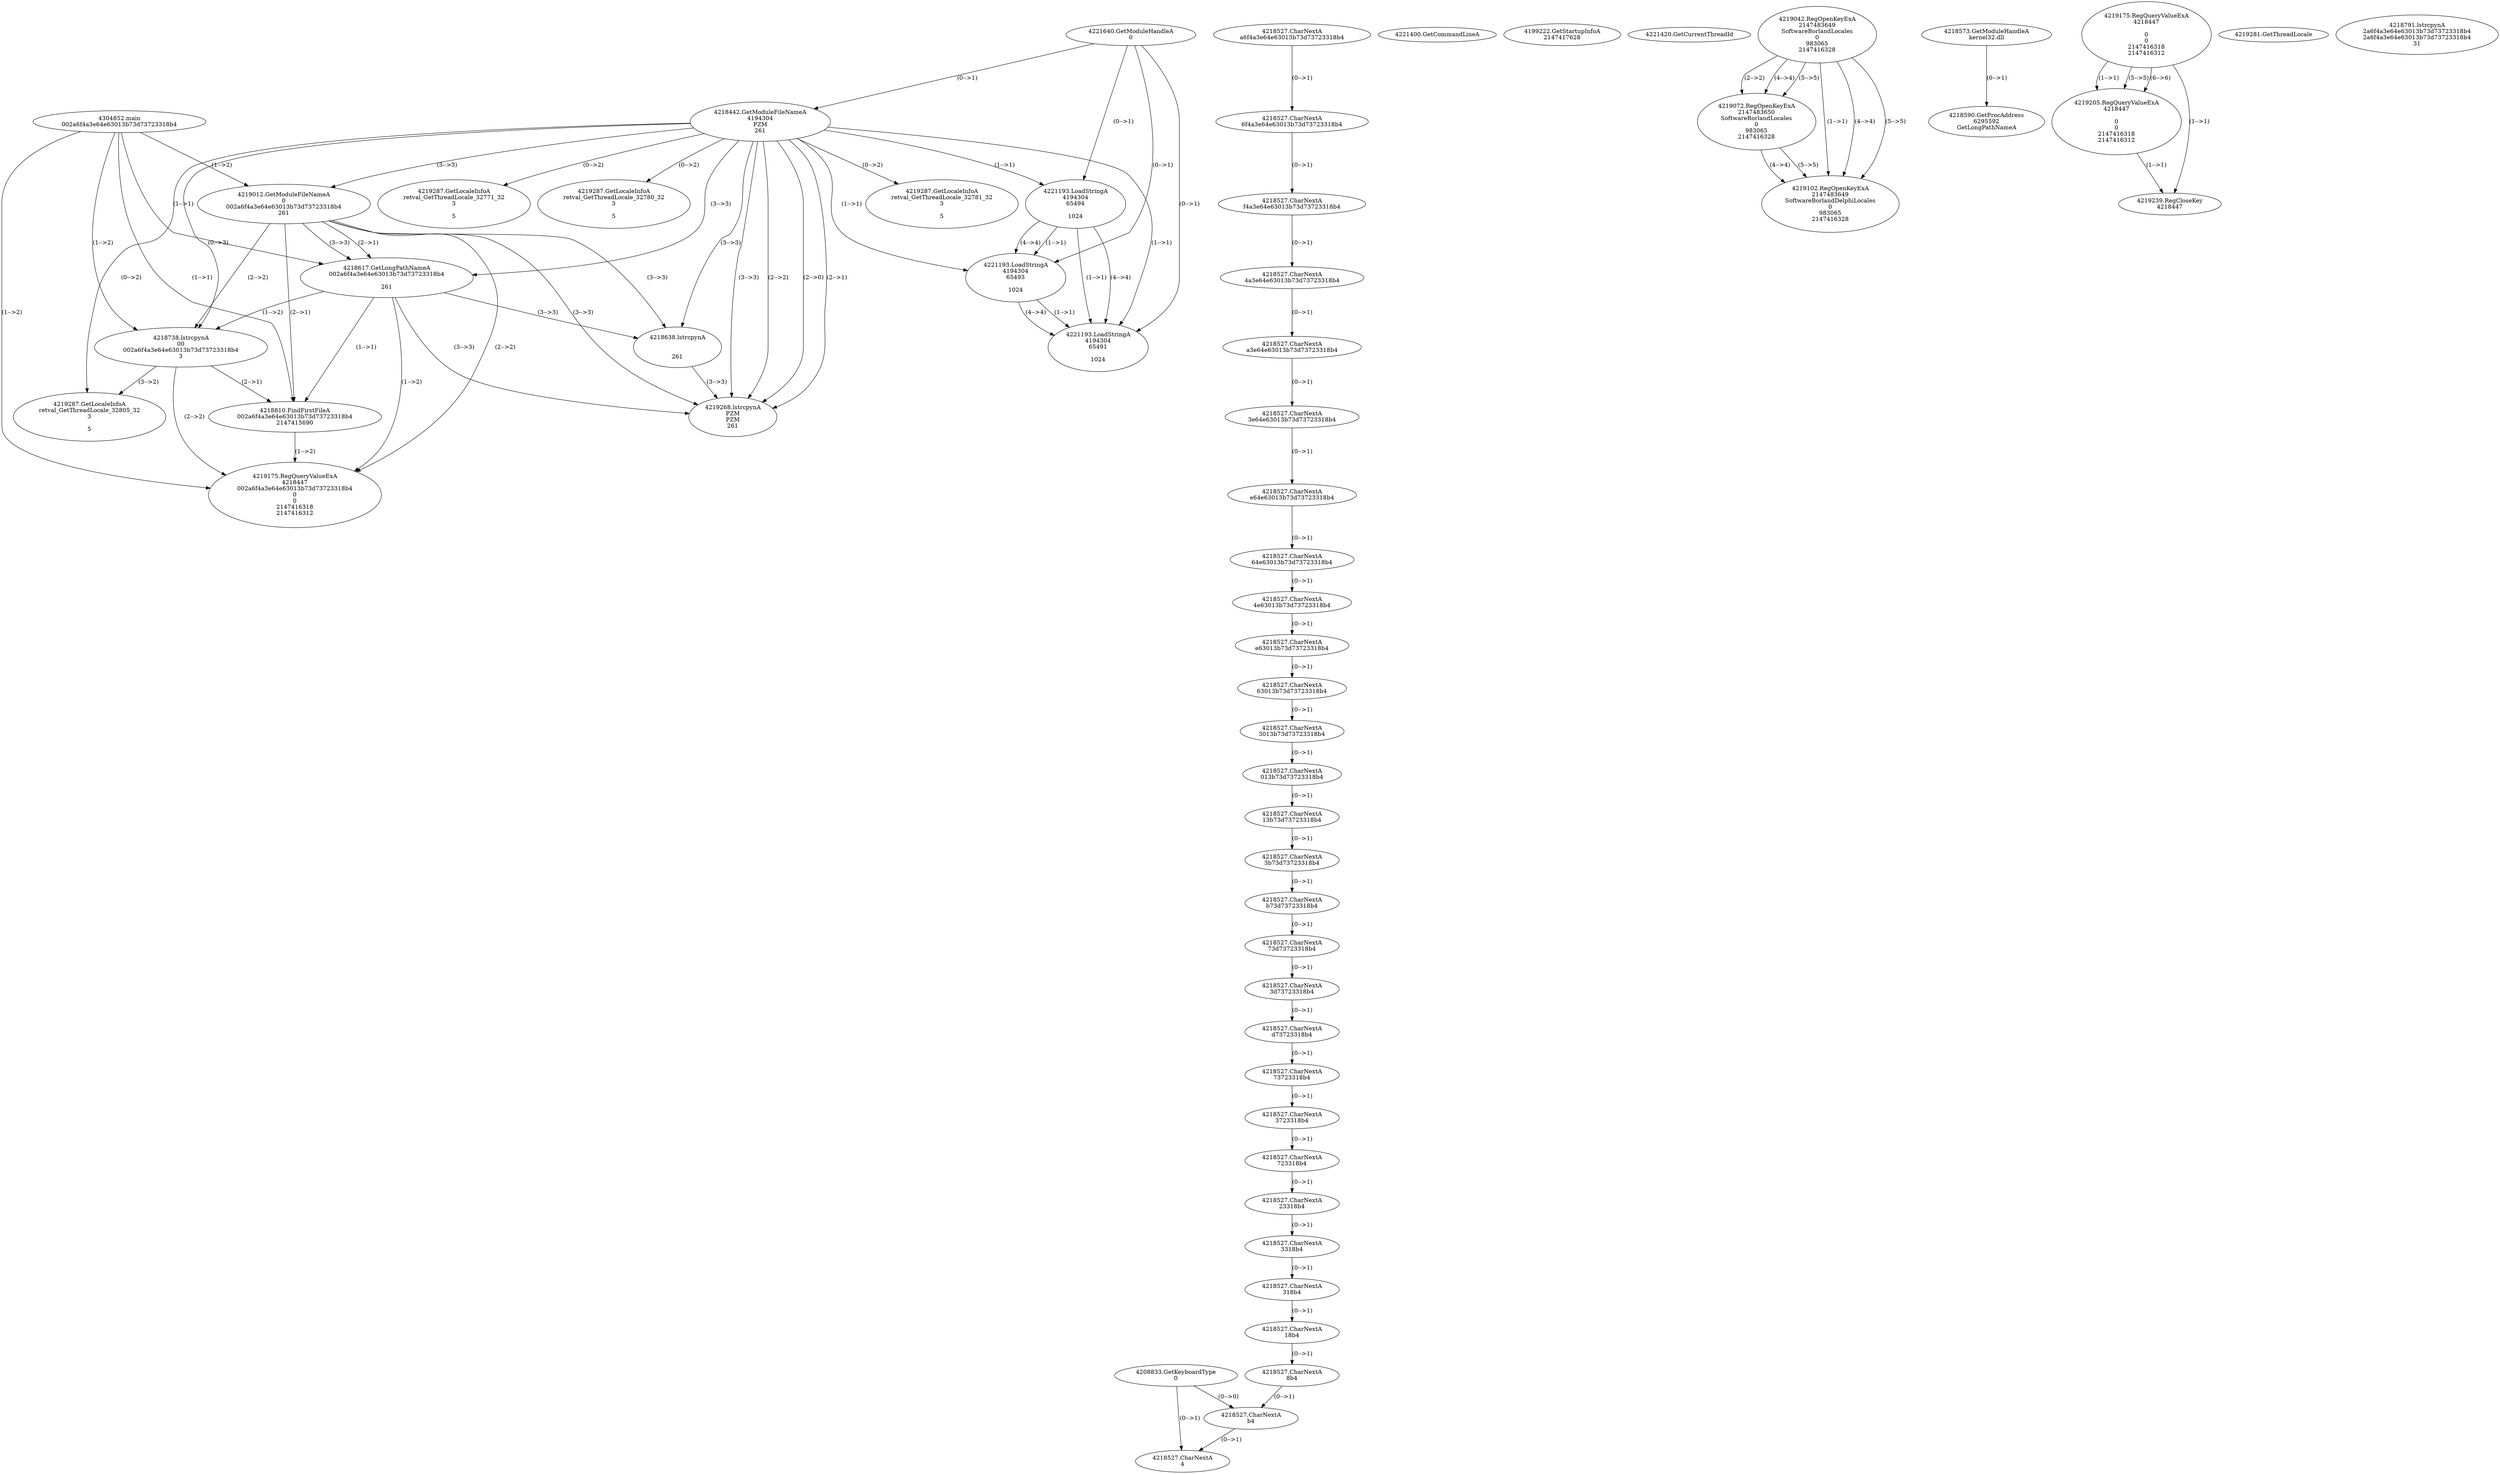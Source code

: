 // Global SCDG with merge call
digraph {
	0 [label="4304852.main
002a6f4a3e64e63013b73d73723318b4"]
	1 [label="4221640.GetModuleHandleA
0"]
	2 [label="4208833.GetKeyboardType
0"]
	3 [label="4221400.GetCommandLineA
"]
	4 [label="4199222.GetStartupInfoA
2147417628"]
	5 [label="4221420.GetCurrentThreadId
"]
	6 [label="4218442.GetModuleFileNameA
4194304
PZM
261"]
	1 -> 6 [label="(0-->1)"]
	7 [label="4219012.GetModuleFileNameA
0
002a6f4a3e64e63013b73d73723318b4
261"]
	0 -> 7 [label="(1-->2)"]
	6 -> 7 [label="(3-->3)"]
	8 [label="4219042.RegOpenKeyExA
2147483649
Software\Borland\Locales
0
983065
2147416328"]
	9 [label="4218573.GetModuleHandleA
kernel32.dll"]
	10 [label="4218590.GetProcAddress
6295592
GetLongPathNameA"]
	9 -> 10 [label="(0-->1)"]
	11 [label="4218617.GetLongPathNameA
002a6f4a3e64e63013b73d73723318b4

261"]
	0 -> 11 [label="(1-->1)"]
	7 -> 11 [label="(2-->1)"]
	6 -> 11 [label="(3-->3)"]
	7 -> 11 [label="(3-->3)"]
	12 [label="4218638.lstrcpynA


261"]
	6 -> 12 [label="(3-->3)"]
	7 -> 12 [label="(3-->3)"]
	11 -> 12 [label="(3-->3)"]
	13 [label="4219175.RegQueryValueExA
4218447

0
0
2147416318
2147416312"]
	14 [label="4219205.RegQueryValueExA
4218447

0
0
2147416318
2147416312"]
	13 -> 14 [label="(1-->1)"]
	13 -> 14 [label="(5-->5)"]
	13 -> 14 [label="(6-->6)"]
	15 [label="4219239.RegCloseKey
4218447"]
	13 -> 15 [label="(1-->1)"]
	14 -> 15 [label="(1-->1)"]
	16 [label="4219268.lstrcpynA
PZM
PZM
261"]
	6 -> 16 [label="(2-->1)"]
	6 -> 16 [label="(2-->2)"]
	6 -> 16 [label="(3-->3)"]
	7 -> 16 [label="(3-->3)"]
	11 -> 16 [label="(3-->3)"]
	12 -> 16 [label="(3-->3)"]
	6 -> 16 [label="(2-->0)"]
	17 [label="4219281.GetThreadLocale
"]
	18 [label="4219287.GetLocaleInfoA
retval_GetThreadLocale_32781_32
3

5"]
	6 -> 18 [label="(0-->2)"]
	19 [label="4221193.LoadStringA
4194304
65494

1024"]
	1 -> 19 [label="(0-->1)"]
	6 -> 19 [label="(1-->1)"]
	20 [label="4221193.LoadStringA
4194304
65493

1024"]
	1 -> 20 [label="(0-->1)"]
	6 -> 20 [label="(1-->1)"]
	19 -> 20 [label="(1-->1)"]
	19 -> 20 [label="(4-->4)"]
	21 [label="4221193.LoadStringA
4194304
65491

1024"]
	1 -> 21 [label="(0-->1)"]
	6 -> 21 [label="(1-->1)"]
	19 -> 21 [label="(1-->1)"]
	20 -> 21 [label="(1-->1)"]
	19 -> 21 [label="(4-->4)"]
	20 -> 21 [label="(4-->4)"]
	22 [label="4219072.RegOpenKeyExA
2147483650
Software\Borland\Locales
0
983065
2147416328"]
	8 -> 22 [label="(2-->2)"]
	8 -> 22 [label="(4-->4)"]
	8 -> 22 [label="(5-->5)"]
	23 [label="4219102.RegOpenKeyExA
2147483649
Software\Borland\Delphi\Locales
0
983065
2147416328"]
	8 -> 23 [label="(1-->1)"]
	8 -> 23 [label="(4-->4)"]
	22 -> 23 [label="(4-->4)"]
	8 -> 23 [label="(5-->5)"]
	22 -> 23 [label="(5-->5)"]
	24 [label="4219287.GetLocaleInfoA
retval_GetThreadLocale_32771_32
3

5"]
	6 -> 24 [label="(0-->2)"]
	25 [label="4218738.lstrcpynA
00
002a6f4a3e64e63013b73d73723318b4
3"]
	0 -> 25 [label="(1-->2)"]
	7 -> 25 [label="(2-->2)"]
	11 -> 25 [label="(1-->2)"]
	6 -> 25 [label="(0-->3)"]
	26 [label="4218527.CharNextA
a6f4a3e64e63013b73d73723318b4"]
	27 [label="4218527.CharNextA
6f4a3e64e63013b73d73723318b4"]
	26 -> 27 [label="(0-->1)"]
	28 [label="4218527.CharNextA
f4a3e64e63013b73d73723318b4"]
	27 -> 28 [label="(0-->1)"]
	29 [label="4218527.CharNextA
4a3e64e63013b73d73723318b4"]
	28 -> 29 [label="(0-->1)"]
	30 [label="4218527.CharNextA
a3e64e63013b73d73723318b4"]
	29 -> 30 [label="(0-->1)"]
	31 [label="4218527.CharNextA
3e64e63013b73d73723318b4"]
	30 -> 31 [label="(0-->1)"]
	32 [label="4218527.CharNextA
e64e63013b73d73723318b4"]
	31 -> 32 [label="(0-->1)"]
	33 [label="4218527.CharNextA
64e63013b73d73723318b4"]
	32 -> 33 [label="(0-->1)"]
	34 [label="4218527.CharNextA
4e63013b73d73723318b4"]
	33 -> 34 [label="(0-->1)"]
	35 [label="4218527.CharNextA
e63013b73d73723318b4"]
	34 -> 35 [label="(0-->1)"]
	36 [label="4218527.CharNextA
63013b73d73723318b4"]
	35 -> 36 [label="(0-->1)"]
	37 [label="4218527.CharNextA
3013b73d73723318b4"]
	36 -> 37 [label="(0-->1)"]
	38 [label="4218527.CharNextA
013b73d73723318b4"]
	37 -> 38 [label="(0-->1)"]
	39 [label="4218527.CharNextA
13b73d73723318b4"]
	38 -> 39 [label="(0-->1)"]
	40 [label="4218527.CharNextA
3b73d73723318b4"]
	39 -> 40 [label="(0-->1)"]
	41 [label="4218527.CharNextA
b73d73723318b4"]
	40 -> 41 [label="(0-->1)"]
	42 [label="4218527.CharNextA
73d73723318b4"]
	41 -> 42 [label="(0-->1)"]
	43 [label="4218527.CharNextA
3d73723318b4"]
	42 -> 43 [label="(0-->1)"]
	44 [label="4218527.CharNextA
d73723318b4"]
	43 -> 44 [label="(0-->1)"]
	45 [label="4218527.CharNextA
73723318b4"]
	44 -> 45 [label="(0-->1)"]
	46 [label="4218527.CharNextA
3723318b4"]
	45 -> 46 [label="(0-->1)"]
	47 [label="4218527.CharNextA
723318b4"]
	46 -> 47 [label="(0-->1)"]
	48 [label="4218527.CharNextA
23318b4"]
	47 -> 48 [label="(0-->1)"]
	49 [label="4218527.CharNextA
3318b4"]
	48 -> 49 [label="(0-->1)"]
	50 [label="4218527.CharNextA
318b4"]
	49 -> 50 [label="(0-->1)"]
	51 [label="4218527.CharNextA
18b4"]
	50 -> 51 [label="(0-->1)"]
	52 [label="4218527.CharNextA
8b4"]
	51 -> 52 [label="(0-->1)"]
	53 [label="4218527.CharNextA
b4"]
	52 -> 53 [label="(0-->1)"]
	2 -> 53 [label="(0-->0)"]
	54 [label="4218527.CharNextA
4"]
	2 -> 54 [label="(0-->1)"]
	53 -> 54 [label="(0-->1)"]
	55 [label="4218791.lstrcpynA
2a6f4a3e64e63013b73d73723318b4
2a6f4a3e64e63013b73d73723318b4
31"]
	56 [label="4218810.FindFirstFileA
002a6f4a3e64e63013b73d73723318b4
2147415690"]
	0 -> 56 [label="(1-->1)"]
	7 -> 56 [label="(2-->1)"]
	11 -> 56 [label="(1-->1)"]
	25 -> 56 [label="(2-->1)"]
	57 [label="4219175.RegQueryValueExA
4218447
002a6f4a3e64e63013b73d73723318b4
0
0
2147416318
2147416312"]
	0 -> 57 [label="(1-->2)"]
	7 -> 57 [label="(2-->2)"]
	11 -> 57 [label="(1-->2)"]
	25 -> 57 [label="(2-->2)"]
	56 -> 57 [label="(1-->2)"]
	58 [label="4219287.GetLocaleInfoA
retval_GetThreadLocale_32805_32
3

5"]
	6 -> 58 [label="(0-->2)"]
	25 -> 58 [label="(3-->2)"]
	59 [label="4219287.GetLocaleInfoA
retval_GetThreadLocale_32780_32
3

5"]
	6 -> 59 [label="(0-->2)"]
}
